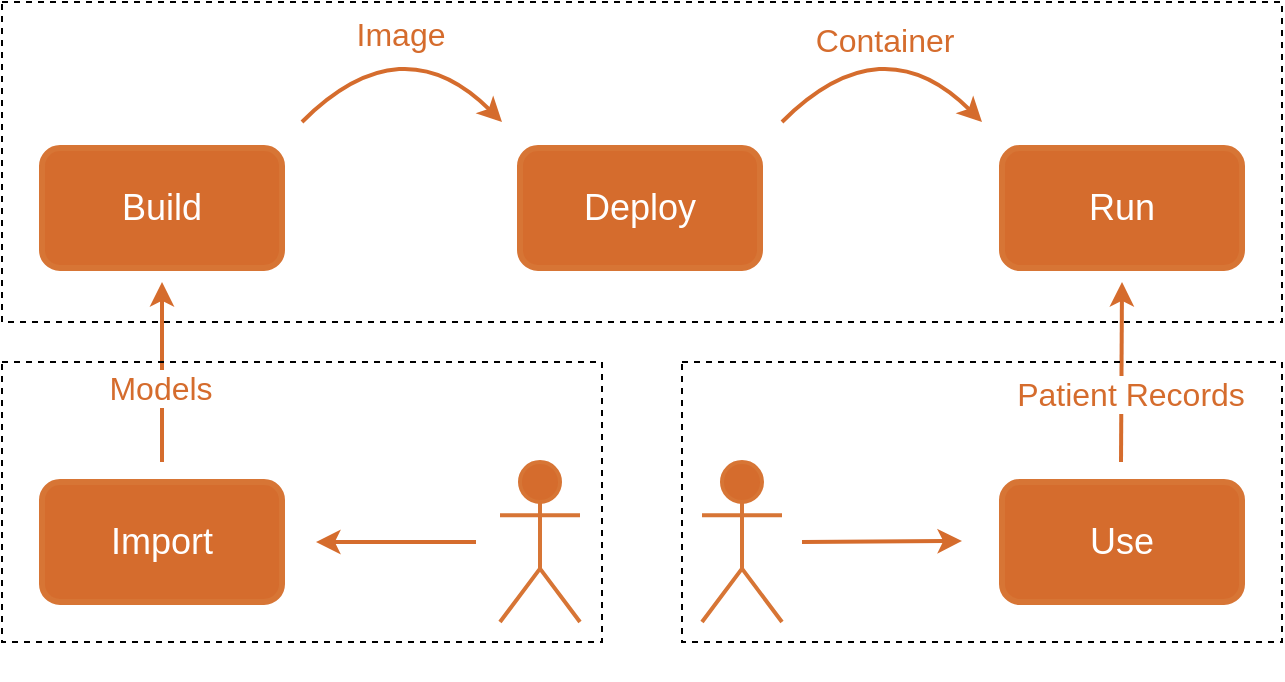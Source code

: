 <mxfile version="17.2.1" type="github">
  <diagram id="mJyL_BlL9cWq7qoCwr34" name="Page-1">
    <mxGraphModel dx="880" dy="560" grid="1" gridSize="10" guides="1" tooltips="1" connect="1" arrows="1" fold="1" page="1" pageScale="1" pageWidth="827" pageHeight="1169" background="none" math="0" shadow="0">
      <root>
        <mxCell id="0" />
        <mxCell id="1" parent="0" />
        <mxCell id="4MG40RaIR5A7FEPSrc4y-7" value="Build" style="rounded=1;whiteSpace=wrap;html=1;sketch=0;fontSize=18;fontColor=#FFFFFF;strokeColor=#D77535;strokeWidth=3;fillColor=#D56C2D;" parent="1" vertex="1">
          <mxGeometry x="80" y="153" width="120" height="60" as="geometry" />
        </mxCell>
        <mxCell id="4MG40RaIR5A7FEPSrc4y-8" value="Deploy" style="rounded=1;whiteSpace=wrap;html=1;sketch=0;fontSize=18;fontColor=#FFFFFF;strokeColor=#D77535;strokeWidth=3;fillColor=#D56C2D;" parent="1" vertex="1">
          <mxGeometry x="319" y="153" width="120" height="60" as="geometry" />
        </mxCell>
        <mxCell id="4MG40RaIR5A7FEPSrc4y-9" value="Run" style="rounded=1;whiteSpace=wrap;html=1;sketch=0;fontSize=18;fontColor=#FFFFFF;strokeColor=#D77535;strokeWidth=3;fillColor=#D56C2D;" parent="1" vertex="1">
          <mxGeometry x="560" y="153" width="120" height="60" as="geometry" />
        </mxCell>
        <mxCell id="4MG40RaIR5A7FEPSrc4y-10" value="Import" style="rounded=1;whiteSpace=wrap;html=1;sketch=0;fontSize=18;fontColor=#FFFFFF;strokeColor=#D77535;strokeWidth=3;fillColor=#D56C2D;" parent="1" vertex="1">
          <mxGeometry x="80" y="320" width="120" height="60" as="geometry" />
        </mxCell>
        <mxCell id="4MG40RaIR5A7FEPSrc4y-12" value="Use" style="rounded=1;whiteSpace=wrap;html=1;sketch=0;fontSize=18;fontColor=#FFFFFF;strokeColor=#D77535;strokeWidth=3;fillColor=#D56C2D;" parent="1" vertex="1">
          <mxGeometry x="560" y="320" width="120" height="60" as="geometry" />
        </mxCell>
        <mxCell id="4MG40RaIR5A7FEPSrc4y-13" value="Actor" style="shape=umlActor;verticalLabelPosition=bottom;verticalAlign=top;html=1;outlineConnect=0;sketch=0;fontSize=18;fontColor=#FFFFFF;strokeColor=#D77535;strokeWidth=2;fillColor=#D56C2D;" parent="1" vertex="1">
          <mxGeometry x="309" y="310" width="40" height="80" as="geometry" />
        </mxCell>
        <mxCell id="4MG40RaIR5A7FEPSrc4y-14" value="Actor" style="shape=umlActor;verticalLabelPosition=bottom;verticalAlign=top;html=1;outlineConnect=0;sketch=0;fontSize=18;fontColor=#FFFFFF;strokeColor=#D77535;strokeWidth=2;fillColor=#D56C2D;" parent="1" vertex="1">
          <mxGeometry x="410" y="310" width="40" height="80" as="geometry" />
        </mxCell>
        <mxCell id="4MG40RaIR5A7FEPSrc4y-25" value="" style="endArrow=classic;html=1;sketch=0;fontSize=18;fontColor=#FFFFFF;strokeColor=#D56C2D;strokeWidth=2;curved=1;" parent="1" edge="1">
          <mxGeometry width="50" height="50" relative="1" as="geometry">
            <mxPoint x="210" y="140" as="sourcePoint" />
            <mxPoint x="310" y="140" as="targetPoint" />
            <Array as="points">
              <mxPoint x="260" y="90" />
            </Array>
          </mxGeometry>
        </mxCell>
        <mxCell id="4MG40RaIR5A7FEPSrc4y-33" value="Image" style="edgeLabel;html=1;align=center;verticalAlign=middle;resizable=0;points=[];fontSize=16;fontColor=#D56C2D;" parent="4MG40RaIR5A7FEPSrc4y-25" vertex="1" connectable="0">
          <mxGeometry x="-0.23" y="-12" relative="1" as="geometry">
            <mxPoint x="2" y="-14" as="offset" />
          </mxGeometry>
        </mxCell>
        <mxCell id="4MG40RaIR5A7FEPSrc4y-26" value="" style="endArrow=classic;html=1;sketch=0;fontSize=18;fontColor=#FFFFFF;strokeColor=#D56C2D;strokeWidth=2;curved=1;" parent="1" edge="1">
          <mxGeometry width="50" height="50" relative="1" as="geometry">
            <mxPoint x="450" y="140" as="sourcePoint" />
            <mxPoint x="550" y="140" as="targetPoint" />
            <Array as="points">
              <mxPoint x="500" y="90" />
            </Array>
          </mxGeometry>
        </mxCell>
        <mxCell id="4MG40RaIR5A7FEPSrc4y-34" value="Container" style="edgeLabel;html=1;align=center;verticalAlign=middle;resizable=0;points=[];fontSize=16;fontColor=#D56C2D;" parent="4MG40RaIR5A7FEPSrc4y-26" vertex="1" connectable="0">
          <mxGeometry x="-0.3" y="-17" relative="1" as="geometry">
            <mxPoint x="4" y="-18" as="offset" />
          </mxGeometry>
        </mxCell>
        <mxCell id="4MG40RaIR5A7FEPSrc4y-28" value="" style="endArrow=classic;html=1;sketch=0;fontSize=18;fontColor=#FFFFFF;strokeColor=#D56C2D;strokeWidth=2;curved=1;" parent="1" edge="1">
          <mxGeometry width="50" height="50" relative="1" as="geometry">
            <mxPoint x="140" y="310" as="sourcePoint" />
            <mxPoint x="140" y="220" as="targetPoint" />
          </mxGeometry>
        </mxCell>
        <mxCell id="4MG40RaIR5A7FEPSrc4y-32" value="&lt;font style=&quot;font-size: 16px;&quot;&gt;Models&lt;/font&gt;" style="edgeLabel;html=1;align=center;verticalAlign=top;resizable=0;points=[];fontSize=16;fontColor=#D56C2D;" parent="4MG40RaIR5A7FEPSrc4y-28" vertex="1" connectable="0">
          <mxGeometry x="0.175" y="1" relative="1" as="geometry">
            <mxPoint as="offset" />
          </mxGeometry>
        </mxCell>
        <mxCell id="4MG40RaIR5A7FEPSrc4y-29" value="" style="endArrow=classic;html=1;sketch=0;fontSize=18;fontColor=#FFFFFF;strokeColor=#D56C2D;strokeWidth=2;curved=1;" parent="1" edge="1">
          <mxGeometry width="50" height="50" relative="1" as="geometry">
            <mxPoint x="619.5" y="310" as="sourcePoint" />
            <mxPoint x="620" y="220" as="targetPoint" />
          </mxGeometry>
        </mxCell>
        <mxCell id="4MG40RaIR5A7FEPSrc4y-35" value="Patient Records" style="edgeLabel;html=1;align=center;verticalAlign=top;resizable=0;points=[];fontSize=16;fontColor=#D56C2D;" parent="4MG40RaIR5A7FEPSrc4y-29" vertex="1" connectable="0">
          <mxGeometry x="0.125" y="-3" relative="1" as="geometry">
            <mxPoint x="1" as="offset" />
          </mxGeometry>
        </mxCell>
        <mxCell id="4MG40RaIR5A7FEPSrc4y-30" value="" style="endArrow=classic;html=1;sketch=0;fontSize=18;fontColor=#FFFFFF;strokeColor=#D56C2D;strokeWidth=2;curved=1;" parent="1" edge="1">
          <mxGeometry width="50" height="50" relative="1" as="geometry">
            <mxPoint x="297" y="350" as="sourcePoint" />
            <mxPoint x="217" y="350" as="targetPoint" />
          </mxGeometry>
        </mxCell>
        <mxCell id="4MG40RaIR5A7FEPSrc4y-31" value="" style="endArrow=classic;html=1;sketch=0;fontSize=18;fontColor=#FFFFFF;strokeColor=#D56C2D;strokeWidth=2;curved=1;" parent="1" edge="1">
          <mxGeometry width="50" height="50" relative="1" as="geometry">
            <mxPoint x="460" y="350" as="sourcePoint" />
            <mxPoint x="540" y="349.5" as="targetPoint" />
          </mxGeometry>
        </mxCell>
        <mxCell id="4MG40RaIR5A7FEPSrc4y-36" value="" style="rounded=0;whiteSpace=wrap;html=1;sketch=0;fontSize=18;fontColor=#D56C2D;strokeColor=#000000;strokeWidth=1;fillColor=none;dashed=1;" parent="1" vertex="1">
          <mxGeometry x="60" y="260" width="300" height="140" as="geometry" />
        </mxCell>
        <mxCell id="4MG40RaIR5A7FEPSrc4y-38" value="" style="rounded=0;whiteSpace=wrap;html=1;sketch=0;fontSize=18;fontColor=#D56C2D;strokeColor=#000000;strokeWidth=1;fillColor=none;dashed=1;" parent="1" vertex="1">
          <mxGeometry x="400" y="260" width="300" height="140" as="geometry" />
        </mxCell>
        <mxCell id="4MG40RaIR5A7FEPSrc4y-39" value="" style="rounded=0;whiteSpace=wrap;html=1;sketch=0;fontSize=18;fontColor=#D56C2D;strokeColor=#000000;strokeWidth=1;fillColor=none;dashed=1;" parent="1" vertex="1">
          <mxGeometry x="60" y="80" width="640" height="160" as="geometry" />
        </mxCell>
      </root>
    </mxGraphModel>
  </diagram>
</mxfile>
